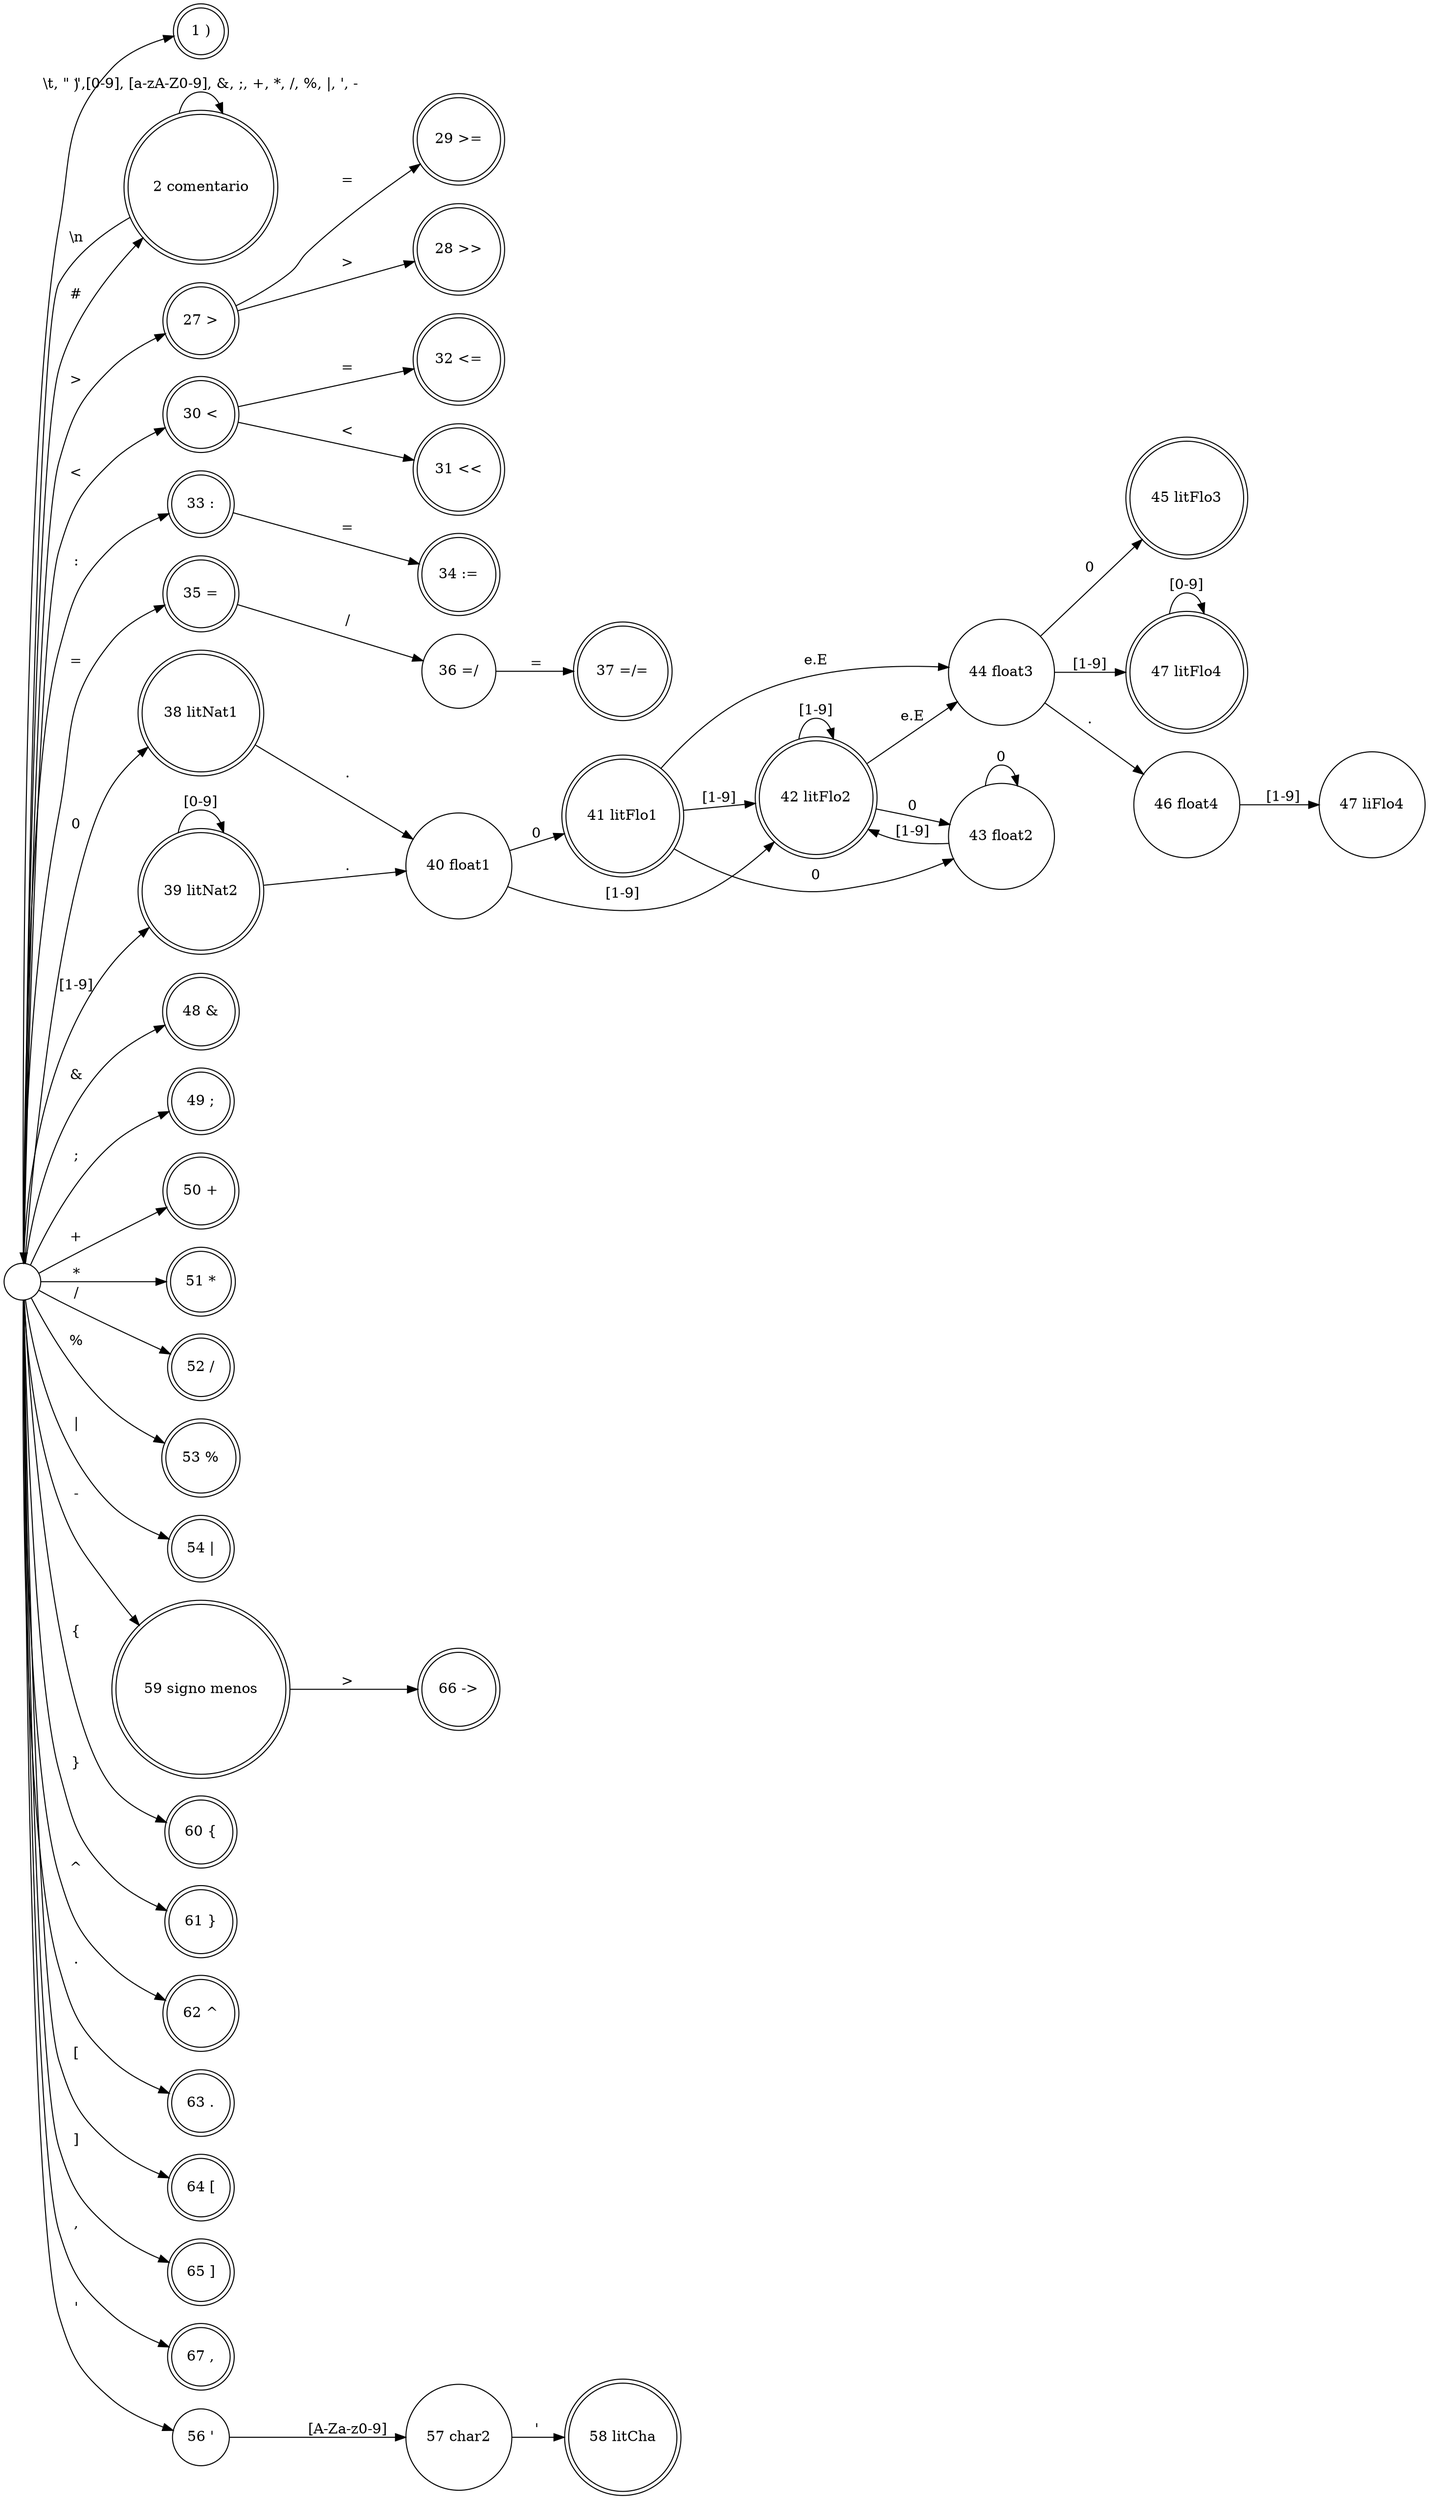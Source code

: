 digraph G{
  rankdir=LR;
  node [shape = doublecircle]; 
  "1 )"; "27 >"; "29 >="; "28 >>"; "30 <"; "32 <="; "31 <<"; "33 :"; "34 :="; "35 =";
  "37 =/="; "38 litNat1"; "39 litNat2"; "41 litFlo1"; "42 litFlo2"; "45 litFlo3"; "47 litFlo4";
  "2 comentario"; "48 &"; "49 ;"; "50 +"; "51 *"; "52 /"; "53 %"; "54 |"; "58 litCha";
  "59 signo menos"; "60 {"; "61 }"; "62 ^"; "66 ->"; "63 ."; "64 ["; "65 ]"; "67 ,";

  node [shape = circle];
  "" -> "2 comentario" [label = " # "];
  "2 comentario" -> "2 comentario" [label = "\\t, \" \",[0-9], [a-zA-Z0-9], &, ;, +, *, /, %, |, \', -"];
  "2 comentario" -> "" [label = "\\n"];

  "" -> "1 )" [label = ")"];
  
  "" -> "27 >" [label = ">"];
  "27 >" -> "28 >>" [label = ">"];
  "27 >" -> "29 >=" [label = "="];

  "" -> "30 <" [label = "<"];
  "30 <" -> "31 <<" [label = "<"];
  "30 <" -> "32 <=" [label = "="];

  "" -> "33 :" [label = ":"];
  "33 :" -> "34 :=" [label = "="];

  "" -> "35 =" [label = "="];
  "35 =" -> "36 =/" [label = "/"];
  "36 =/" -> "37 =/=" [label = "="];

  "" -> "38 litNat1" [label = "0"];
  "" -> "39 litNat2" [label = "[1-9]"];

  "38 litNat1" -> "40 float1" [label = "."];

  "39 litNat2" -> "40 float1" [label = "."];
  "39 litNat2" -> "39 litNat2" [label = "[0-9]"]

  "40 float1" -> "41 litFlo1" [label = "0"];
  "40 float1" -> "42 litFlo2" [label = "[1-9]"];

  "41 litFlo1" -> "42 litFlo2" [label = "[1-9]"];
  "41 litFlo1" -> "43 float2" [label = "0"];
  "41 litFlo1" -> "44 float3" [label = "e.E"];

  "42 litFlo2" -> "43 float2" [label = "0"];
  "42 litFlo2" -> "44 float3" [label = "e.E"];
  "42 litFlo2" -> "42 litFlo2" [label = "[1-9]"]

  "43 float2" -> "42 litFlo2" [label = "[1-9]"];
  "43 float2" -> "43 float2" [label = "0"]

  "44 float3" -> "45 litFlo3" [label = "0"];
  "44 float3" -> "46 float4" [label = "."];
  "44 float3" -> "47 litFlo4" [label = "[1-9]"];

  "46 float4" -> "47 liFlo4" [label = "[1-9]"];

  "47 litFlo4" -> "47 litFlo4" [label = "[0-9]"]

  "" -> "48 &" [label = "&"];
  "" -> "49 ;" [label = ";"];
  "" -> "50 +" [label = "+"];
  "" -> "51 *" [label = "*"];
  "" -> "52 /" [label = "/"];
  "" -> "53 %" [label = "%"];
  "" -> "54 |" [label = "|"];
  "" -> "56 '" [label = "'"];
  "56 '" -> "57 char2" [label = "[A-Za-z0-9]"];
  "57 char2" -> "58 litCha" [label = "'"];
  "" -> "59 signo menos" [label = "-"];
  "59 signo menos" -> "66 ->" [label = ">"]
  "" -> "60 {" [label = "{"]
  "" -> "61 }" [label = "}"]
  "" -> "62 ^" [label = "^"]
  "" -> "63 ." [label = "."]
  "" -> "64 [" [label = "["]
  "" -> "65 ]" [label = "]"]
  "" -> "67 ," [label = ","]

}


























